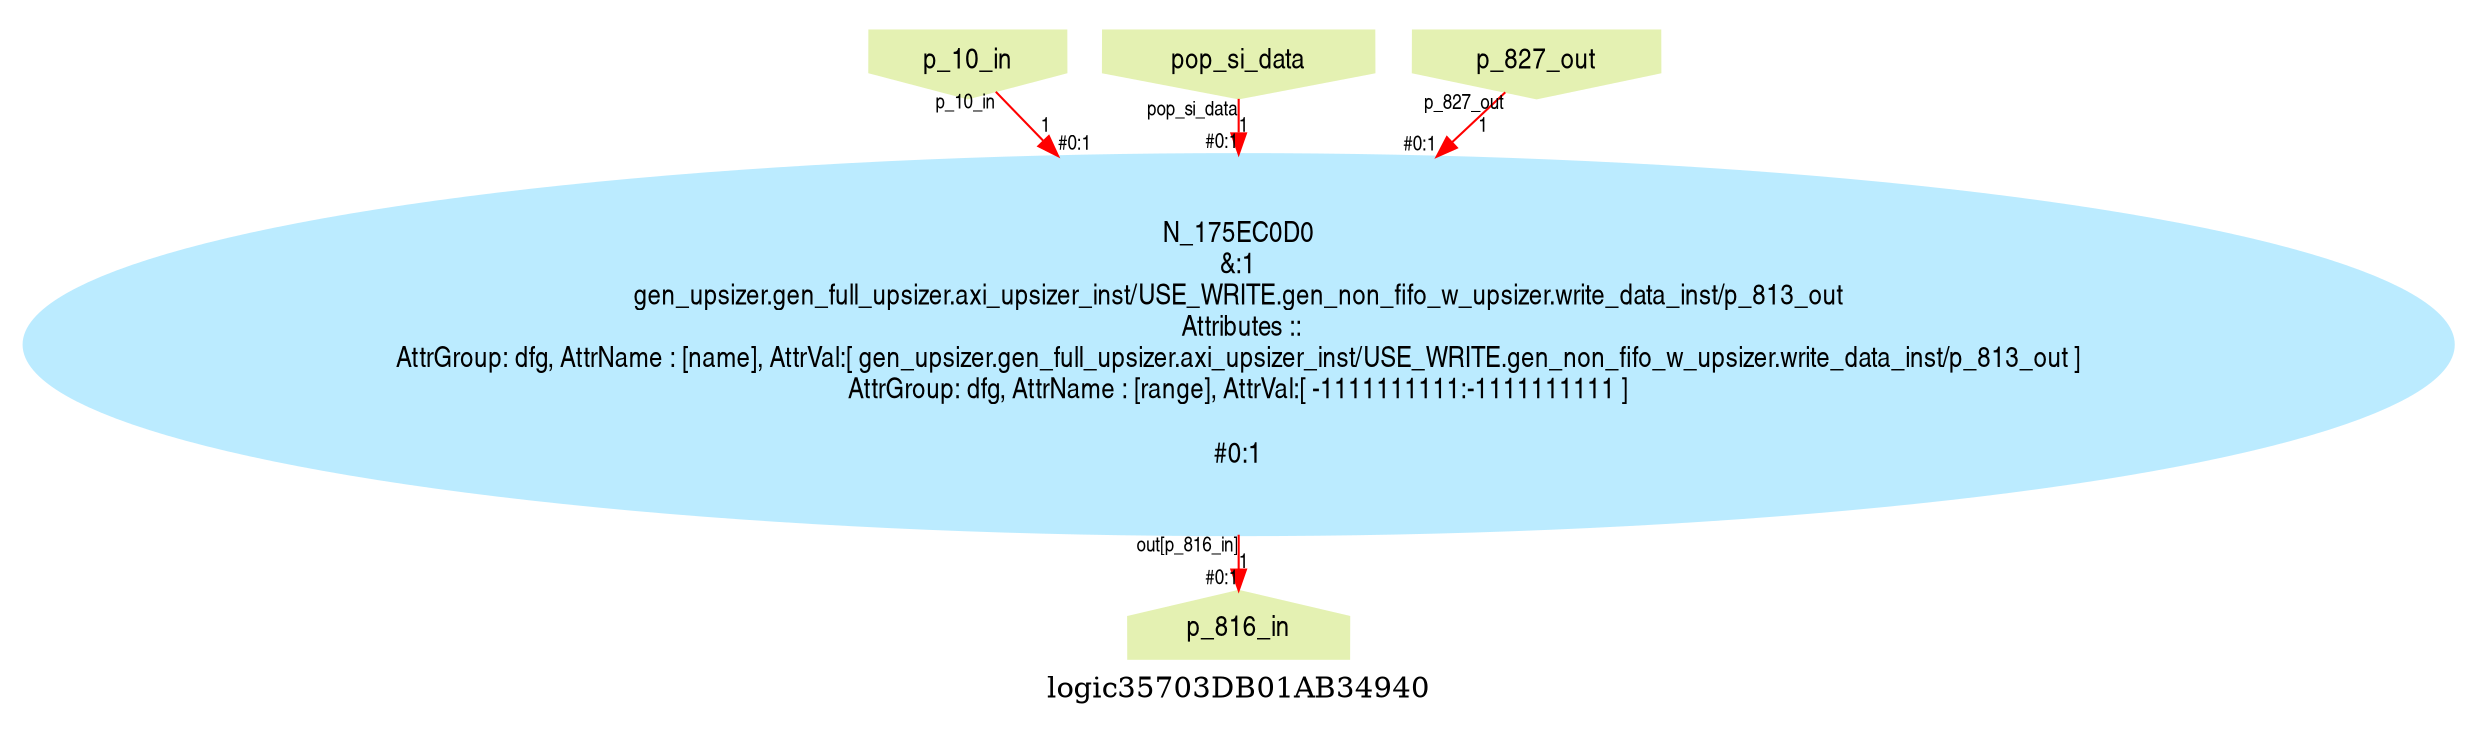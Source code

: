 digraph logic35703DB01AB34940 {
graph [label="logic35703DB01AB34940", margin="0.1,0.1", size="100,100", ranksep=0.1, splines=true];
node [style=filled, color="#ffee80", fontname=helveticanarrow];
edge [color="#ff0000", fontsize=10, fontname=helveticanarrow];
{ rank = source;logic35703DB01AB34940_p_10_in [label="p_10_in", shape=invhouse, color="#e4f1b2"];
logic35703DB01AB34940_pop_si_data [label="pop_si_data", shape=invhouse, color="#e4f1b2"];
logic35703DB01AB34940_p_827_out [label="p_827_out", shape=invhouse, color="#e4f1b2"];
}
{ rank = sink;logic35703DB01AB34940_p_816_in [label="p_816_in", shape=house, color="#e4f1b2"];
}
N_175EC0D0 [label="N_175EC0D0\n&:1\ngen_upsizer.gen_full_upsizer.axi_upsizer_inst/USE_WRITE.gen_non_fifo_w_upsizer.write_data_inst/p_813_out\n Attributes ::\nAttrGroup: dfg, AttrName : [name], AttrVal:[ gen_upsizer.gen_full_upsizer.axi_upsizer_inst/USE_WRITE.gen_non_fifo_w_upsizer.write_data_inst/p_813_out ]\nAttrGroup: dfg, AttrName : [range], AttrVal:[ -1111111111:-1111111111 ]\n\n#0:1\n", color="#bbebff"];
logic35703DB01AB34940_p_10_in -> N_175EC0D0 [label="1", taillabel=<p_10_in>, headlabel=<P_1DA85F90>, headlabel=<#0:1>];
logic35703DB01AB34940_pop_si_data -> N_175EC0D0 [label="1", taillabel=<pop_si_data>, headlabel=<B>, headlabel=<#0:1>];
logic35703DB01AB34940_p_827_out -> N_175EC0D0 [label="1", taillabel=<p_827_out>, headlabel=<A>, headlabel=<#0:1>];
N_175EC0D0 -> logic35703DB01AB34940_p_816_in [label="1", taillabel=<out[p_816_in]>, headlabel=<p_816_in>, headlabel=<#0:1>];
}
